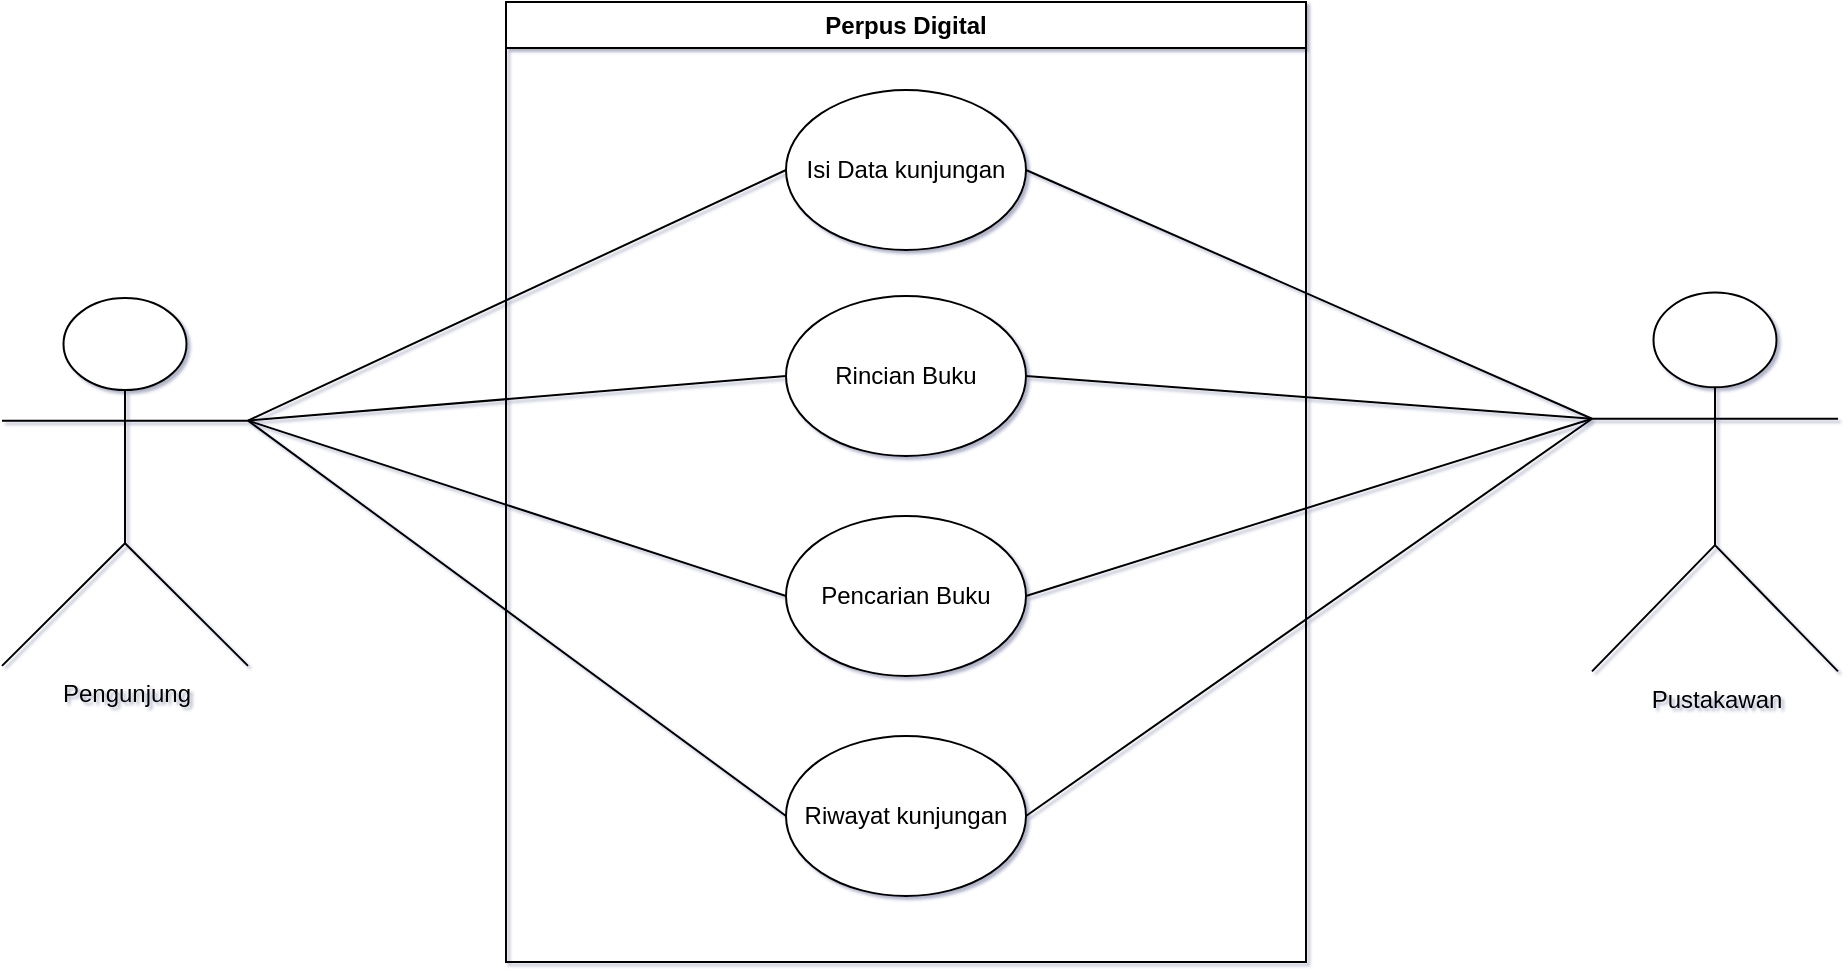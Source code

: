 <mxfile version="23.1.1" type="github">
  <diagram name="Page-1" id="3m2LEzwIaYAkLvQO27Qr">
    <mxGraphModel dx="1485" dy="800" grid="0" gridSize="10" guides="1" tooltips="1" connect="1" arrows="1" fold="1" page="1" pageScale="1" pageWidth="700" pageHeight="1000" background="none" math="0" shadow="1">
      <root>
        <mxCell id="0" />
        <mxCell id="1" parent="0" />
        <mxCell id="pMg5y2ZByR5rcEI9-aMl-8" value="Perpus Digital" style="swimlane;whiteSpace=wrap;html=1;verticalAlign=middle;align=center;labelBorderColor=none;swimlaneLine=1;strokeColor=#000000;" vertex="1" parent="1">
          <mxGeometry x="500" y="296" width="400" height="480" as="geometry">
            <mxRectangle x="500" y="296" width="116" height="26" as="alternateBounds" />
          </mxGeometry>
        </mxCell>
        <mxCell id="pMg5y2ZByR5rcEI9-aMl-12" value="Isi Data kunjungan" style="ellipse;whiteSpace=wrap;html=1;" vertex="1" parent="pMg5y2ZByR5rcEI9-aMl-8">
          <mxGeometry x="140" y="44" width="120" height="80" as="geometry" />
        </mxCell>
        <mxCell id="pMg5y2ZByR5rcEI9-aMl-13" value="Riwayat kunjungan" style="ellipse;whiteSpace=wrap;html=1;" vertex="1" parent="pMg5y2ZByR5rcEI9-aMl-8">
          <mxGeometry x="140" y="367" width="120" height="80" as="geometry" />
        </mxCell>
        <mxCell id="pMg5y2ZByR5rcEI9-aMl-14" value="Pencarian Buku" style="ellipse;whiteSpace=wrap;html=1;" vertex="1" parent="pMg5y2ZByR5rcEI9-aMl-8">
          <mxGeometry x="140" y="257" width="120" height="80" as="geometry" />
        </mxCell>
        <mxCell id="pMg5y2ZByR5rcEI9-aMl-15" value="Rincian Buku" style="ellipse;whiteSpace=wrap;html=1;" vertex="1" parent="pMg5y2ZByR5rcEI9-aMl-8">
          <mxGeometry x="140" y="147" width="120" height="80" as="geometry" />
        </mxCell>
        <mxCell id="pMg5y2ZByR5rcEI9-aMl-10" value="Pengunjung" style="shape=umlActor;verticalLabelPosition=bottom;verticalAlign=top;html=1;outlineConnect=0;aspect=fixed;" vertex="1" parent="1">
          <mxGeometry x="248" y="444.06" width="123" height="183.89" as="geometry" />
        </mxCell>
        <mxCell id="pMg5y2ZByR5rcEI9-aMl-11" value="Pustakawan" style="shape=umlActor;verticalLabelPosition=bottom;verticalAlign=top;html=1;outlineConnect=0;aspect=fixed;" vertex="1" parent="1">
          <mxGeometry x="1043" y="441.29" width="123" height="189.42" as="geometry" />
        </mxCell>
        <mxCell id="pMg5y2ZByR5rcEI9-aMl-16" value="" style="endArrow=none;html=1;rounded=0;exitX=1;exitY=0.333;exitDx=0;exitDy=0;exitPerimeter=0;entryX=0;entryY=0.5;entryDx=0;entryDy=0;" edge="1" parent="1" source="pMg5y2ZByR5rcEI9-aMl-10" target="pMg5y2ZByR5rcEI9-aMl-12">
          <mxGeometry width="50" height="50" relative="1" as="geometry">
            <mxPoint x="520" y="505" as="sourcePoint" />
            <mxPoint x="570" y="455" as="targetPoint" />
          </mxGeometry>
        </mxCell>
        <mxCell id="pMg5y2ZByR5rcEI9-aMl-17" value="" style="endArrow=none;html=1;rounded=0;exitX=1;exitY=0.333;exitDx=0;exitDy=0;exitPerimeter=0;entryX=0;entryY=0.5;entryDx=0;entryDy=0;" edge="1" parent="1" source="pMg5y2ZByR5rcEI9-aMl-10" target="pMg5y2ZByR5rcEI9-aMl-15">
          <mxGeometry width="50" height="50" relative="1" as="geometry">
            <mxPoint x="520" y="672" as="sourcePoint" />
            <mxPoint x="570" y="622" as="targetPoint" />
          </mxGeometry>
        </mxCell>
        <mxCell id="pMg5y2ZByR5rcEI9-aMl-18" value="" style="endArrow=none;html=1;rounded=0;exitX=1;exitY=0.333;exitDx=0;exitDy=0;exitPerimeter=0;entryX=0;entryY=0.5;entryDx=0;entryDy=0;" edge="1" parent="1" source="pMg5y2ZByR5rcEI9-aMl-10" target="pMg5y2ZByR5rcEI9-aMl-14">
          <mxGeometry width="50" height="50" relative="1" as="geometry">
            <mxPoint x="520" y="672" as="sourcePoint" />
            <mxPoint x="570" y="622" as="targetPoint" />
          </mxGeometry>
        </mxCell>
        <mxCell id="pMg5y2ZByR5rcEI9-aMl-19" value="" style="endArrow=none;html=1;rounded=0;exitX=1;exitY=0.333;exitDx=0;exitDy=0;exitPerimeter=0;entryX=0;entryY=0.5;entryDx=0;entryDy=0;" edge="1" parent="1" source="pMg5y2ZByR5rcEI9-aMl-10" target="pMg5y2ZByR5rcEI9-aMl-13">
          <mxGeometry width="50" height="50" relative="1" as="geometry">
            <mxPoint x="520" y="672" as="sourcePoint" />
            <mxPoint x="570" y="622" as="targetPoint" />
          </mxGeometry>
        </mxCell>
        <mxCell id="pMg5y2ZByR5rcEI9-aMl-20" value="" style="endArrow=none;html=1;rounded=0;entryX=0;entryY=0.333;entryDx=0;entryDy=0;entryPerimeter=0;exitX=1;exitY=0.5;exitDx=0;exitDy=0;" edge="1" parent="1" source="pMg5y2ZByR5rcEI9-aMl-12" target="pMg5y2ZByR5rcEI9-aMl-11">
          <mxGeometry width="50" height="50" relative="1" as="geometry">
            <mxPoint x="520" y="672" as="sourcePoint" />
            <mxPoint x="570" y="622" as="targetPoint" />
          </mxGeometry>
        </mxCell>
        <mxCell id="pMg5y2ZByR5rcEI9-aMl-21" value="" style="endArrow=none;html=1;rounded=0;entryX=0;entryY=0.333;entryDx=0;entryDy=0;entryPerimeter=0;exitX=1;exitY=0.5;exitDx=0;exitDy=0;" edge="1" parent="1" source="pMg5y2ZByR5rcEI9-aMl-15" target="pMg5y2ZByR5rcEI9-aMl-11">
          <mxGeometry width="50" height="50" relative="1" as="geometry">
            <mxPoint x="520" y="672" as="sourcePoint" />
            <mxPoint x="570" y="622" as="targetPoint" />
          </mxGeometry>
        </mxCell>
        <mxCell id="pMg5y2ZByR5rcEI9-aMl-22" value="" style="endArrow=none;html=1;rounded=0;entryX=0;entryY=0.333;entryDx=0;entryDy=0;entryPerimeter=0;exitX=1;exitY=0.5;exitDx=0;exitDy=0;" edge="1" parent="1" source="pMg5y2ZByR5rcEI9-aMl-14" target="pMg5y2ZByR5rcEI9-aMl-11">
          <mxGeometry width="50" height="50" relative="1" as="geometry">
            <mxPoint x="520" y="672" as="sourcePoint" />
            <mxPoint x="570" y="622" as="targetPoint" />
          </mxGeometry>
        </mxCell>
        <mxCell id="pMg5y2ZByR5rcEI9-aMl-23" value="" style="endArrow=none;html=1;rounded=0;entryX=0;entryY=0.333;entryDx=0;entryDy=0;entryPerimeter=0;exitX=1;exitY=0.5;exitDx=0;exitDy=0;" edge="1" parent="1" source="pMg5y2ZByR5rcEI9-aMl-13" target="pMg5y2ZByR5rcEI9-aMl-11">
          <mxGeometry width="50" height="50" relative="1" as="geometry">
            <mxPoint x="520" y="672" as="sourcePoint" />
            <mxPoint x="570" y="622" as="targetPoint" />
          </mxGeometry>
        </mxCell>
      </root>
    </mxGraphModel>
  </diagram>
</mxfile>
